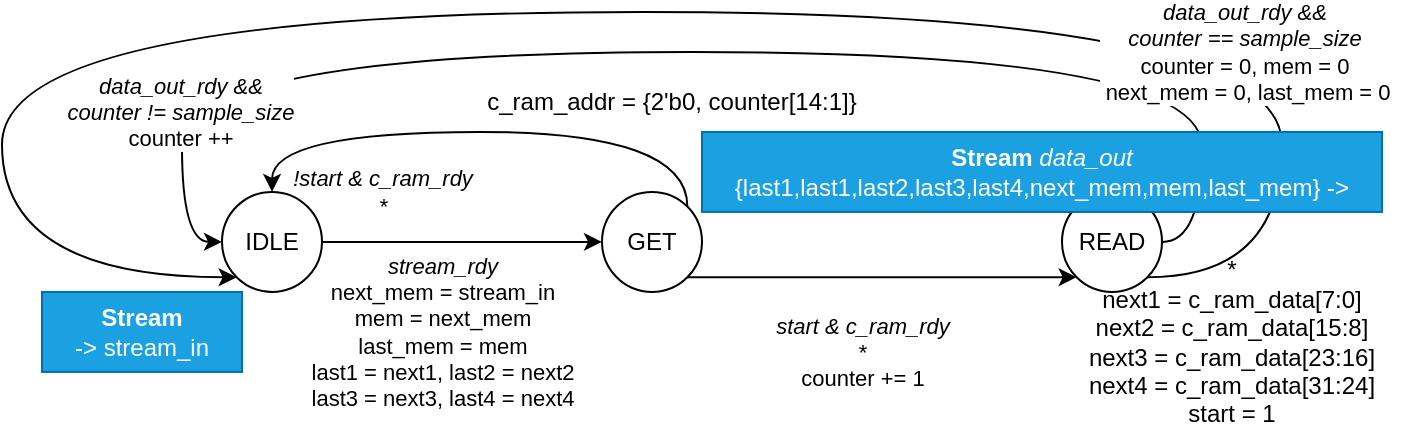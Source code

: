 <mxfile version="23.1.5" type="device">
  <diagram name="Strona-1" id="qhjlecZrfErG3EmEXIc5">
    <mxGraphModel dx="637" dy="425" grid="1" gridSize="10" guides="1" tooltips="1" connect="1" arrows="1" fold="1" page="1" pageScale="1" pageWidth="700" pageHeight="220" math="0" shadow="0">
      <root>
        <mxCell id="0" />
        <mxCell id="1" parent="0" />
        <mxCell id="CpuY23wt4_82asa5ZrPF-5" style="edgeStyle=orthogonalEdgeStyle;rounded=0;orthogonalLoop=1;jettySize=auto;html=1;exitX=1;exitY=0.5;exitDx=0;exitDy=0;entryX=0;entryY=0.5;entryDx=0;entryDy=0;" edge="1" parent="1" source="nLh6Hw3wDIEMh4GKDwiy-4" target="CpuY23wt4_82asa5ZrPF-1">
          <mxGeometry relative="1" as="geometry" />
        </mxCell>
        <mxCell id="CpuY23wt4_82asa5ZrPF-6" value="&lt;i&gt;stream_rdy&lt;/i&gt;&lt;br&gt;next_mem = stream_in&lt;br&gt;mem = next_mem&lt;br&gt;last_mem = mem&lt;br&gt;last1 = next1, last2 = next2&lt;br&gt;last3 = next3, last4 = next4" style="edgeLabel;html=1;align=center;verticalAlign=middle;resizable=0;points=[];" vertex="1" connectable="0" parent="CpuY23wt4_82asa5ZrPF-5">
          <mxGeometry x="-0.197" relative="1" as="geometry">
            <mxPoint x="4" y="45" as="offset" />
          </mxGeometry>
        </mxCell>
        <mxCell id="CpuY23wt4_82asa5ZrPF-10" style="edgeStyle=orthogonalEdgeStyle;rounded=0;orthogonalLoop=1;jettySize=auto;html=1;exitX=1;exitY=1;exitDx=0;exitDy=0;entryX=0;entryY=1;entryDx=0;entryDy=0;curved=1;" edge="1" parent="1" source="CpuY23wt4_82asa5ZrPF-1" target="CpuY23wt4_82asa5ZrPF-2">
          <mxGeometry relative="1" as="geometry">
            <Array as="points">
              <mxPoint x="450" y="142.94" />
              <mxPoint x="450" y="142.94" />
            </Array>
          </mxGeometry>
        </mxCell>
        <mxCell id="CpuY23wt4_82asa5ZrPF-12" value="&lt;span style=&quot;background-color: rgb(27, 29, 30);&quot;&gt;&lt;br&gt;&lt;/span&gt;" style="edgeLabel;html=1;align=center;verticalAlign=middle;resizable=0;points=[];" vertex="1" connectable="0" parent="CpuY23wt4_82asa5ZrPF-10">
          <mxGeometry x="-0.201" y="4" relative="1" as="geometry">
            <mxPoint x="28" y="31" as="offset" />
          </mxGeometry>
        </mxCell>
        <mxCell id="CpuY23wt4_82asa5ZrPF-22" value="&lt;div&gt;&lt;br&gt;&lt;/div&gt;&lt;div&gt;&lt;i&gt;start &amp;amp; c_ram_rdy&lt;/i&gt;&lt;/div&gt;&lt;div&gt;*&lt;/div&gt;&lt;div&gt;counter += 1&lt;/div&gt;&lt;div&gt;&lt;br&gt;&lt;/div&gt;" style="edgeLabel;html=1;align=center;verticalAlign=middle;resizable=0;points=[];" vertex="1" connectable="0" parent="CpuY23wt4_82asa5ZrPF-10">
          <mxGeometry x="-0.243" y="3" relative="1" as="geometry">
            <mxPoint x="14" y="40" as="offset" />
          </mxGeometry>
        </mxCell>
        <mxCell id="CpuY23wt4_82asa5ZrPF-11" style="edgeStyle=orthogonalEdgeStyle;rounded=0;orthogonalLoop=1;jettySize=auto;html=1;exitX=1;exitY=0;exitDx=0;exitDy=0;entryX=0.5;entryY=0;entryDx=0;entryDy=0;curved=1;" edge="1" parent="1" source="CpuY23wt4_82asa5ZrPF-1" target="nLh6Hw3wDIEMh4GKDwiy-4">
          <mxGeometry relative="1" as="geometry">
            <Array as="points">
              <mxPoint x="343" y="69.97" />
              <mxPoint x="135" y="69.97" />
            </Array>
          </mxGeometry>
        </mxCell>
        <mxCell id="CpuY23wt4_82asa5ZrPF-13" value="&lt;i&gt;!start &amp;amp; c_ram_rdy&lt;br&gt;*&lt;br&gt;&lt;/i&gt;" style="edgeLabel;html=1;align=center;verticalAlign=middle;resizable=0;points=[];" vertex="1" connectable="0" parent="CpuY23wt4_82asa5ZrPF-11">
          <mxGeometry x="0.04" y="4" relative="1" as="geometry">
            <mxPoint x="-47" y="26" as="offset" />
          </mxGeometry>
        </mxCell>
        <mxCell id="CpuY23wt4_82asa5ZrPF-1" value="GET" style="ellipse;whiteSpace=wrap;html=1;" vertex="1" parent="1">
          <mxGeometry x="300" y="99.94" width="50" height="50" as="geometry" />
        </mxCell>
        <mxCell id="CpuY23wt4_82asa5ZrPF-8" style="edgeStyle=orthogonalEdgeStyle;rounded=0;orthogonalLoop=1;jettySize=auto;html=1;exitX=1;exitY=0.5;exitDx=0;exitDy=0;entryX=0;entryY=0.5;entryDx=0;entryDy=0;curved=1;" edge="1" parent="1" source="CpuY23wt4_82asa5ZrPF-2" target="nLh6Hw3wDIEMh4GKDwiy-4">
          <mxGeometry relative="1" as="geometry">
            <Array as="points">
              <mxPoint x="600" y="125" />
              <mxPoint x="600" y="30" />
              <mxPoint x="90" y="30" />
              <mxPoint x="90" y="125" />
            </Array>
          </mxGeometry>
        </mxCell>
        <mxCell id="CpuY23wt4_82asa5ZrPF-20" value="&lt;i&gt;data_out_rdy &amp;amp;&amp;amp;&lt;br&gt;counter != sample_size&lt;/i&gt;&lt;br&gt;counter ++" style="edgeLabel;html=1;align=center;verticalAlign=middle;resizable=0;points=[];" vertex="1" connectable="0" parent="CpuY23wt4_82asa5ZrPF-8">
          <mxGeometry x="0.82" y="4" relative="1" as="geometry">
            <mxPoint x="-5" y="-18" as="offset" />
          </mxGeometry>
        </mxCell>
        <mxCell id="CpuY23wt4_82asa5ZrPF-18" style="edgeStyle=orthogonalEdgeStyle;rounded=0;orthogonalLoop=1;jettySize=auto;html=1;exitX=1;exitY=1;exitDx=0;exitDy=0;entryX=0;entryY=1;entryDx=0;entryDy=0;curved=1;" edge="1" parent="1" source="CpuY23wt4_82asa5ZrPF-2" target="nLh6Hw3wDIEMh4GKDwiy-4">
          <mxGeometry relative="1" as="geometry">
            <Array as="points">
              <mxPoint x="640" y="143" />
              <mxPoint x="640" y="10" />
              <mxPoint y="10" />
              <mxPoint y="143" />
            </Array>
          </mxGeometry>
        </mxCell>
        <mxCell id="CpuY23wt4_82asa5ZrPF-19" value="&lt;i&gt;data_out_rdy &amp;amp;&amp;amp; &lt;br&gt;counter == sample_size&lt;/i&gt;&lt;br&gt;&lt;div style=&quot;&quot;&gt;counter = 0, mem = 0&lt;/div&gt;&lt;div style=&quot;&quot;&gt;&lt;span style=&quot;&quot;&gt;&lt;span style=&quot;white-space: pre;&quot;&gt;&amp;nbsp;&lt;/span&gt;&lt;/span&gt;next_mem = 0,&amp;nbsp;last_mem = 0&lt;/div&gt;" style="edgeLabel;html=1;align=center;verticalAlign=middle;resizable=0;points=[];" vertex="1" connectable="0" parent="CpuY23wt4_82asa5ZrPF-18">
          <mxGeometry x="-0.452" y="16" relative="1" as="geometry">
            <mxPoint x="79" y="4" as="offset" />
          </mxGeometry>
        </mxCell>
        <mxCell id="CpuY23wt4_82asa5ZrPF-2" value="READ" style="ellipse;whiteSpace=wrap;html=1;" vertex="1" parent="1">
          <mxGeometry x="530" y="99.94" width="50" height="50" as="geometry" />
        </mxCell>
        <mxCell id="CpuY23wt4_82asa5ZrPF-14" value="&lt;b&gt;Stream&lt;br&gt;&lt;/b&gt;-&amp;gt; stream_in" style="rounded=0;whiteSpace=wrap;html=1;fillColor=#1ba1e2;fontColor=#ffffff;strokeColor=#006EAF;" vertex="1" parent="1">
          <mxGeometry x="20" y="149.97" width="100" height="40" as="geometry" />
        </mxCell>
        <mxCell id="CpuY23wt4_82asa5ZrPF-16" value="&lt;b&gt;Stream &lt;/b&gt;&lt;i&gt;data_out&lt;/i&gt;&lt;br&gt;{last1,last1,last2,last3,last4,next_mem,mem,last_mem} -&amp;gt;" style="rounded=0;whiteSpace=wrap;html=1;fillColor=#1ba1e2;fontColor=#ffffff;strokeColor=#006EAF;" vertex="1" parent="1">
          <mxGeometry x="350" y="69.97" width="340" height="40" as="geometry" />
        </mxCell>
        <mxCell id="nLh6Hw3wDIEMh4GKDwiy-4" value="IDLE" style="ellipse;whiteSpace=wrap;html=1;" parent="1" vertex="1">
          <mxGeometry x="110" y="99.94" width="50" height="50" as="geometry" />
        </mxCell>
        <mxCell id="CpuY23wt4_82asa5ZrPF-23" value="*&#xa;next1 = c_ram_data[7:0]&#xa;next2 = c_ram_data[15:8]&#xa;next3 = c_ram_data[23:16]&#xa;next4 = c_ram_data[31:24]&#xa;start = 1" style="text;html=1;align=center;verticalAlign=middle;whiteSpace=wrap;rounded=0;" vertex="1" parent="1">
          <mxGeometry x="530" y="130" width="170" height="90" as="geometry" />
        </mxCell>
        <mxCell id="CpuY23wt4_82asa5ZrPF-24" value="c_ram_addr = {2&#39;b0, counter[14:1]}" style="text;html=1;align=center;verticalAlign=middle;whiteSpace=wrap;rounded=0;" vertex="1" parent="1">
          <mxGeometry x="240" y="39.97" width="190" height="30" as="geometry" />
        </mxCell>
      </root>
    </mxGraphModel>
  </diagram>
</mxfile>
